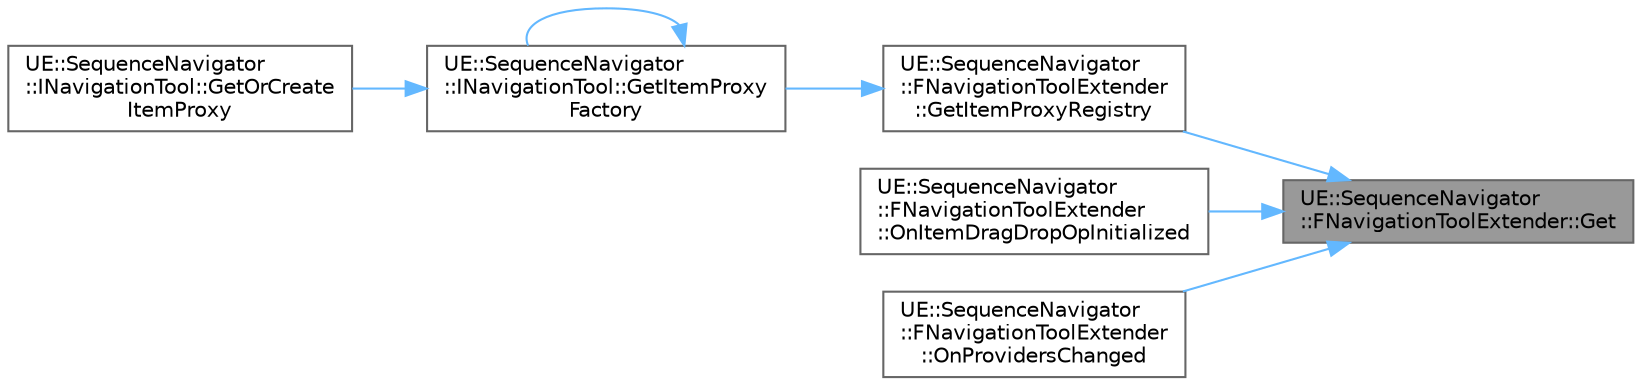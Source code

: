 digraph "UE::SequenceNavigator::FNavigationToolExtender::Get"
{
 // INTERACTIVE_SVG=YES
 // LATEX_PDF_SIZE
  bgcolor="transparent";
  edge [fontname=Helvetica,fontsize=10,labelfontname=Helvetica,labelfontsize=10];
  node [fontname=Helvetica,fontsize=10,shape=box,height=0.2,width=0.4];
  rankdir="RL";
  Node1 [id="Node000001",label="UE::SequenceNavigator\l::FNavigationToolExtender::Get",height=0.2,width=0.4,color="gray40", fillcolor="grey60", style="filled", fontcolor="black",tooltip=" "];
  Node1 -> Node2 [id="edge1_Node000001_Node000002",dir="back",color="steelblue1",style="solid",tooltip=" "];
  Node2 [id="Node000002",label="UE::SequenceNavigator\l::FNavigationToolExtender\l::GetItemProxyRegistry",height=0.2,width=0.4,color="grey40", fillcolor="white", style="filled",URL="$d0/d4e/classUE_1_1SequenceNavigator_1_1FNavigationToolExtender.html#adf6a6ceff8b1130eb5e7e30a0dde3681",tooltip=" "];
  Node2 -> Node3 [id="edge2_Node000002_Node000003",dir="back",color="steelblue1",style="solid",tooltip=" "];
  Node3 [id="Node000003",label="UE::SequenceNavigator\l::INavigationTool::GetItemProxy\lFactory",height=0.2,width=0.4,color="grey40", fillcolor="white", style="filled",URL="$d4/dbb/classUE_1_1SequenceNavigator_1_1INavigationTool.html#a89bf829497727bc91a0c61ab25b57229",tooltip="Tries to find the Item Proxy Factory for the given Item Proxy Type Name."];
  Node3 -> Node3 [id="edge3_Node000003_Node000003",dir="back",color="steelblue1",style="solid",tooltip=" "];
  Node3 -> Node4 [id="edge4_Node000003_Node000004",dir="back",color="steelblue1",style="solid",tooltip=" "];
  Node4 [id="Node000004",label="UE::SequenceNavigator\l::INavigationTool::GetOrCreate\lItemProxy",height=0.2,width=0.4,color="grey40", fillcolor="white", style="filled",URL="$d4/dbb/classUE_1_1SequenceNavigator_1_1INavigationTool.html#ac9f86bc6c667addc7ac2e871f889c51e",tooltip="Tries to get the Item Proxy Factory for the given Item Proxy type, first trying the Navigation Tool R..."];
  Node1 -> Node5 [id="edge5_Node000001_Node000005",dir="back",color="steelblue1",style="solid",tooltip=" "];
  Node5 [id="Node000005",label="UE::SequenceNavigator\l::FNavigationToolExtender\l::OnItemDragDropOpInitialized",height=0.2,width=0.4,color="grey40", fillcolor="white", style="filled",URL="$d0/d4e/classUE_1_1SequenceNavigator_1_1FNavigationToolExtender.html#a5a2989312736318e569829fe852d4cc6",tooltip="Event called when the FNavigationToolItemDragDropOp has been created and initialized in FNavigationTo..."];
  Node1 -> Node6 [id="edge6_Node000001_Node000006",dir="back",color="steelblue1",style="solid",tooltip=" "];
  Node6 [id="Node000006",label="UE::SequenceNavigator\l::FNavigationToolExtender\l::OnProvidersChanged",height=0.2,width=0.4,color="grey40", fillcolor="white", style="filled",URL="$d0/d4e/classUE_1_1SequenceNavigator_1_1FNavigationToolExtender.html#af815cf07c5b73ea48191218661e7f9d6",tooltip="Event called when a provider has been added or removed from a tool instance."];
}
